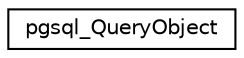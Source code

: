 digraph "Graphical Class Hierarchy"
{
 // LATEX_PDF_SIZE
  edge [fontname="Helvetica",fontsize="10",labelfontname="Helvetica",labelfontsize="10"];
  node [fontname="Helvetica",fontsize="10",shape=record];
  rankdir="LR";
  Node0 [label="pgsql_QueryObject",height=0.2,width=0.4,color="black", fillcolor="white", style="filled",URL="$classpgsql__QueryObject.html",tooltip=" "];
}
